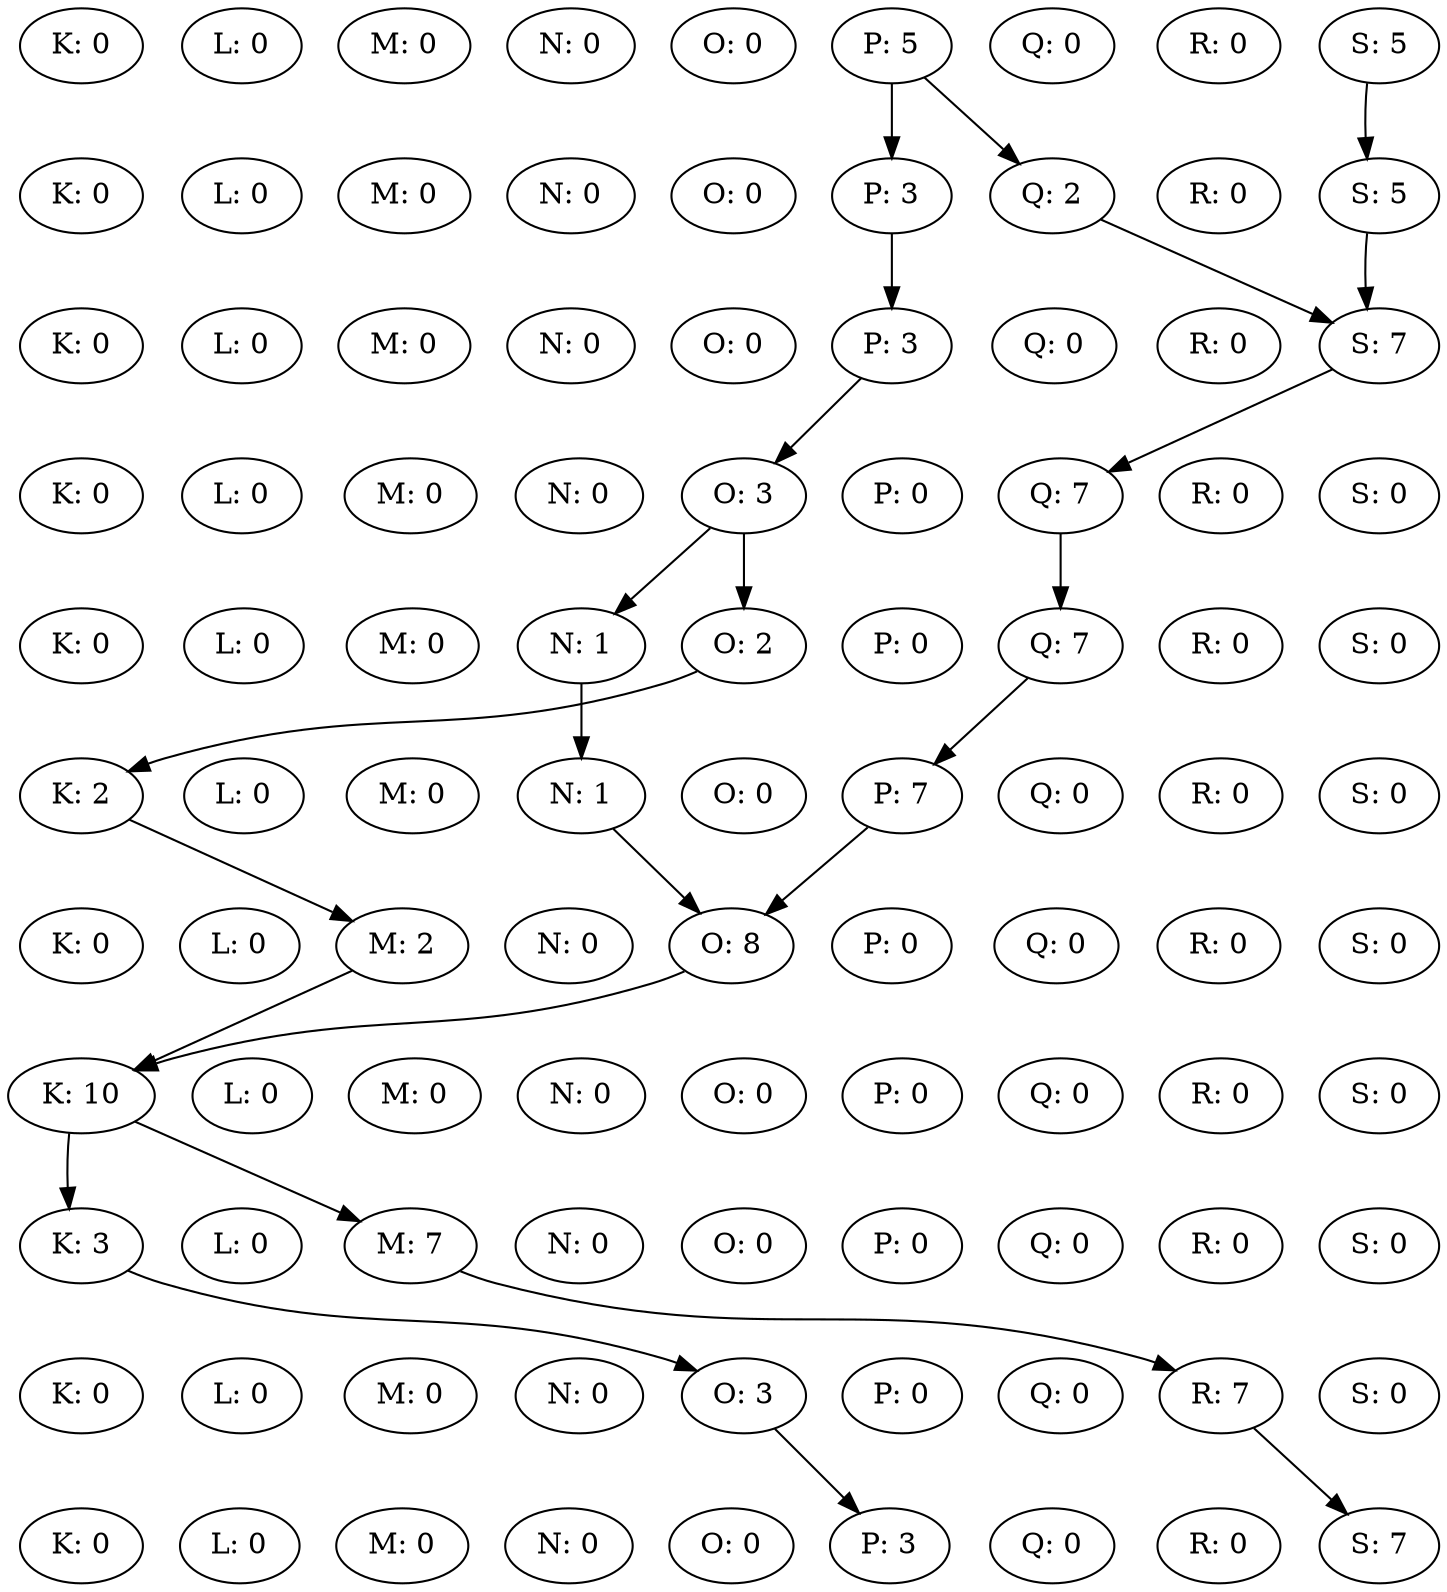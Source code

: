 digraph {
K0 [label="K: 0"];
L0 [label="L: 0"];
M0 [label="M: 0"];
N0 [label="N: 0"];
O0 [label="O: 0"];
P0 [label="P: 5"];
Q0 [label="Q: 0"];
R0 [label="R: 0"];
S0 [label="S: 5"];
rank = same {K0 -> L0 -> M0 -> N0 -> O0 -> P0 -> Q0 -> R0 -> S0 [style=invis] }K1 [label="K: 0"];
L1 [label="L: 0"];
M1 [label="M: 0"];
N1 [label="N: 0"];
O1 [label="O: 0"];
P1 [label="P: 3"];
Q1 [label="Q: 2"];
R1 [label="R: 0"];
S1 [label="S: 5"];
rank = same {K1 -> L1 -> M1 -> N1 -> O1 -> P1 -> Q1 -> R1 -> S1 [style=invis] }P0 -> P1
P0 -> Q1
S0 -> S1
K2 [label="K: 0"];
L2 [label="L: 0"];
M2 [label="M: 0"];
N2 [label="N: 0"];
O2 [label="O: 0"];
P2 [label="P: 3"];
Q2 [label="Q: 0"];
R2 [label="R: 0"];
S2 [label="S: 7"];
rank = same {K2 -> L2 -> M2 -> N2 -> O2 -> P2 -> Q2 -> R2 -> S2 [style=invis] }P1 -> P2
Q1 -> S2
S1 -> S2
K3 [label="K: 0"];
L3 [label="L: 0"];
M3 [label="M: 0"];
N3 [label="N: 0"];
O3 [label="O: 3"];
P3 [label="P: 0"];
Q3 [label="Q: 7"];
R3 [label="R: 0"];
S3 [label="S: 0"];
rank = same {K3 -> L3 -> M3 -> N3 -> O3 -> P3 -> Q3 -> R3 -> S3 [style=invis] }P2 -> O3
S2 -> Q3
K4 [label="K: 0"];
L4 [label="L: 0"];
M4 [label="M: 0"];
N4 [label="N: 1"];
O4 [label="O: 2"];
P4 [label="P: 0"];
Q4 [label="Q: 7"];
R4 [label="R: 0"];
S4 [label="S: 0"];
rank = same {K4 -> L4 -> M4 -> N4 -> O4 -> P4 -> Q4 -> R4 -> S4 [style=invis] }O3 -> N4
O3 -> O4
Q3 -> Q4
K5 [label="K: 2"];
L5 [label="L: 0"];
M5 [label="M: 0"];
N5 [label="N: 1"];
O5 [label="O: 0"];
P5 [label="P: 7"];
Q5 [label="Q: 0"];
R5 [label="R: 0"];
S5 [label="S: 0"];
rank = same {K5 -> L5 -> M5 -> N5 -> O5 -> P5 -> Q5 -> R5 -> S5 [style=invis] }N4 -> N5
O4 -> K5
Q4 -> P5
K6 [label="K: 0"];
L6 [label="L: 0"];
M6 [label="M: 2"];
N6 [label="N: 0"];
O6 [label="O: 8"];
P6 [label="P: 0"];
Q6 [label="Q: 0"];
R6 [label="R: 0"];
S6 [label="S: 0"];
rank = same {K6 -> L6 -> M6 -> N6 -> O6 -> P6 -> Q6 -> R6 -> S6 [style=invis] }K5 -> M6
N5 -> O6
P5 -> O6
K7 [label="K: 10"];
L7 [label="L: 0"];
M7 [label="M: 0"];
N7 [label="N: 0"];
O7 [label="O: 0"];
P7 [label="P: 0"];
Q7 [label="Q: 0"];
R7 [label="R: 0"];
S7 [label="S: 0"];
rank = same {K7 -> L7 -> M7 -> N7 -> O7 -> P7 -> Q7 -> R7 -> S7 [style=invis] }M6 -> K7
O6 -> K7
K8 [label="K: 3"];
L8 [label="L: 0"];
M8 [label="M: 7"];
N8 [label="N: 0"];
O8 [label="O: 0"];
P8 [label="P: 0"];
Q8 [label="Q: 0"];
R8 [label="R: 0"];
S8 [label="S: 0"];
rank = same {K8 -> L8 -> M8 -> N8 -> O8 -> P8 -> Q8 -> R8 -> S8 [style=invis] }K7 -> K8
K7 -> M8
K9 [label="K: 0"];
L9 [label="L: 0"];
M9 [label="M: 0"];
N9 [label="N: 0"];
O9 [label="O: 3"];
P9 [label="P: 0"];
Q9 [label="Q: 0"];
R9 [label="R: 7"];
S9 [label="S: 0"];
rank = same {K9 -> L9 -> M9 -> N9 -> O9 -> P9 -> Q9 -> R9 -> S9 [style=invis] }K8 -> O9
M8 -> R9
K10 [label="K: 0"];
L10 [label="L: 0"];
M10 [label="M: 0"];
N10 [label="N: 0"];
O10 [label="O: 0"];
P10 [label="P: 3"];
Q10 [label="Q: 0"];
R10 [label="R: 0"];
S10 [label="S: 7"];
rank = same {K10 -> L10 -> M10 -> N10 -> O10 -> P10 -> Q10 -> R10 -> S10 [style=invis] }O9 -> P10
R9 -> S10
K0 -> K1 -> K2 -> K3 -> K4 -> K5 -> K6 -> K7 -> K8 -> K9 -> K10 [ style=invis; weight=1000 ]
S0 -> S1 -> S2 -> S3 -> S4 -> S5 -> S6 -> S7 -> S8 -> S9 -> S10 [ style=invis; weight=1000 ]
}
